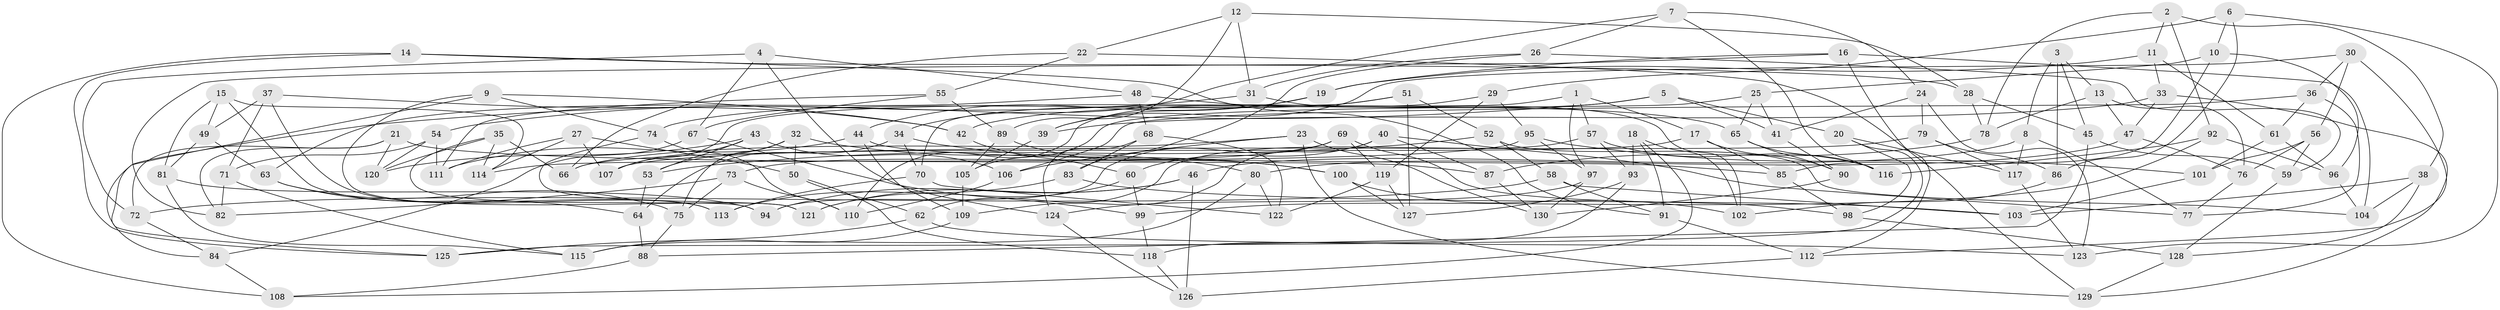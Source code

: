 // Generated by graph-tools (version 1.1) at 2025/03/03/09/25 03:03:07]
// undirected, 130 vertices, 260 edges
graph export_dot {
graph [start="1"]
  node [color=gray90,style=filled];
  1;
  2;
  3;
  4;
  5;
  6;
  7;
  8;
  9;
  10;
  11;
  12;
  13;
  14;
  15;
  16;
  17;
  18;
  19;
  20;
  21;
  22;
  23;
  24;
  25;
  26;
  27;
  28;
  29;
  30;
  31;
  32;
  33;
  34;
  35;
  36;
  37;
  38;
  39;
  40;
  41;
  42;
  43;
  44;
  45;
  46;
  47;
  48;
  49;
  50;
  51;
  52;
  53;
  54;
  55;
  56;
  57;
  58;
  59;
  60;
  61;
  62;
  63;
  64;
  65;
  66;
  67;
  68;
  69;
  70;
  71;
  72;
  73;
  74;
  75;
  76;
  77;
  78;
  79;
  80;
  81;
  82;
  83;
  84;
  85;
  86;
  87;
  88;
  89;
  90;
  91;
  92;
  93;
  94;
  95;
  96;
  97;
  98;
  99;
  100;
  101;
  102;
  103;
  104;
  105;
  106;
  107;
  108;
  109;
  110;
  111;
  112;
  113;
  114;
  115;
  116;
  117;
  118;
  119;
  120;
  121;
  122;
  123;
  124;
  125;
  126;
  127;
  128;
  129;
  130;
  1 -- 97;
  1 -- 17;
  1 -- 107;
  1 -- 57;
  2 -- 78;
  2 -- 92;
  2 -- 11;
  2 -- 38;
  3 -- 8;
  3 -- 45;
  3 -- 13;
  3 -- 86;
  4 -- 48;
  4 -- 124;
  4 -- 72;
  4 -- 67;
  5 -- 20;
  5 -- 41;
  5 -- 84;
  5 -- 42;
  6 -- 86;
  6 -- 29;
  6 -- 10;
  6 -- 123;
  7 -- 26;
  7 -- 24;
  7 -- 34;
  7 -- 116;
  8 -- 77;
  8 -- 117;
  8 -- 46;
  9 -- 121;
  9 -- 74;
  9 -- 125;
  9 -- 42;
  10 -- 96;
  10 -- 85;
  10 -- 25;
  11 -- 33;
  11 -- 19;
  11 -- 61;
  12 -- 28;
  12 -- 31;
  12 -- 22;
  12 -- 89;
  13 -- 76;
  13 -- 47;
  13 -- 78;
  14 -- 125;
  14 -- 91;
  14 -- 108;
  14 -- 28;
  15 -- 113;
  15 -- 114;
  15 -- 49;
  15 -- 81;
  16 -- 112;
  16 -- 82;
  16 -- 19;
  16 -- 104;
  17 -- 90;
  17 -- 66;
  17 -- 85;
  18 -- 108;
  18 -- 93;
  18 -- 102;
  18 -- 91;
  19 -- 44;
  19 -- 39;
  20 -- 117;
  20 -- 98;
  20 -- 125;
  21 -- 82;
  21 -- 87;
  21 -- 120;
  21 -- 72;
  22 -- 129;
  22 -- 66;
  22 -- 55;
  23 -- 106;
  23 -- 66;
  23 -- 129;
  23 -- 130;
  24 -- 41;
  24 -- 123;
  24 -- 79;
  25 -- 41;
  25 -- 65;
  25 -- 105;
  26 -- 59;
  26 -- 83;
  26 -- 31;
  27 -- 50;
  27 -- 107;
  27 -- 111;
  27 -- 114;
  28 -- 78;
  28 -- 45;
  29 -- 110;
  29 -- 95;
  29 -- 119;
  30 -- 36;
  30 -- 39;
  30 -- 112;
  30 -- 56;
  31 -- 102;
  31 -- 54;
  32 -- 53;
  32 -- 50;
  32 -- 75;
  32 -- 80;
  33 -- 129;
  33 -- 47;
  33 -- 39;
  34 -- 70;
  34 -- 100;
  34 -- 64;
  35 -- 114;
  35 -- 94;
  35 -- 120;
  35 -- 66;
  36 -- 77;
  36 -- 61;
  36 -- 106;
  37 -- 42;
  37 -- 71;
  37 -- 113;
  37 -- 49;
  38 -- 103;
  38 -- 104;
  38 -- 128;
  39 -- 105;
  40 -- 109;
  40 -- 87;
  40 -- 77;
  40 -- 60;
  41 -- 90;
  42 -- 60;
  43 -- 53;
  43 -- 120;
  43 -- 107;
  43 -- 106;
  44 -- 109;
  44 -- 85;
  44 -- 111;
  45 -- 59;
  45 -- 88;
  46 -- 94;
  46 -- 121;
  46 -- 126;
  47 -- 76;
  47 -- 80;
  48 -- 68;
  48 -- 63;
  48 -- 65;
  49 -- 81;
  49 -- 63;
  50 -- 118;
  50 -- 62;
  51 -- 52;
  51 -- 70;
  51 -- 127;
  51 -- 74;
  52 -- 104;
  52 -- 53;
  52 -- 58;
  53 -- 64;
  54 -- 120;
  54 -- 111;
  54 -- 71;
  55 -- 67;
  55 -- 111;
  55 -- 89;
  56 -- 59;
  56 -- 101;
  56 -- 76;
  57 -- 93;
  57 -- 62;
  57 -- 116;
  58 -- 72;
  58 -- 103;
  58 -- 91;
  59 -- 128;
  60 -- 121;
  60 -- 99;
  61 -- 101;
  61 -- 96;
  62 -- 123;
  62 -- 125;
  63 -- 64;
  63 -- 75;
  64 -- 88;
  65 -- 116;
  65 -- 90;
  67 -- 84;
  67 -- 99;
  68 -- 83;
  68 -- 124;
  68 -- 122;
  69 -- 73;
  69 -- 98;
  69 -- 119;
  69 -- 94;
  70 -- 113;
  70 -- 122;
  71 -- 115;
  71 -- 82;
  72 -- 84;
  73 -- 110;
  73 -- 82;
  73 -- 75;
  74 -- 110;
  74 -- 121;
  75 -- 88;
  76 -- 77;
  78 -- 87;
  79 -- 117;
  79 -- 86;
  79 -- 107;
  80 -- 115;
  80 -- 122;
  81 -- 94;
  81 -- 115;
  83 -- 113;
  83 -- 103;
  84 -- 108;
  85 -- 98;
  86 -- 102;
  87 -- 130;
  88 -- 108;
  89 -- 100;
  89 -- 105;
  90 -- 130;
  91 -- 112;
  92 -- 99;
  92 -- 96;
  92 -- 116;
  93 -- 127;
  93 -- 118;
  95 -- 97;
  95 -- 101;
  95 -- 114;
  96 -- 104;
  97 -- 130;
  97 -- 124;
  98 -- 128;
  99 -- 118;
  100 -- 102;
  100 -- 127;
  101 -- 103;
  105 -- 109;
  106 -- 110;
  109 -- 115;
  112 -- 126;
  117 -- 123;
  118 -- 126;
  119 -- 127;
  119 -- 122;
  124 -- 126;
  128 -- 129;
}
